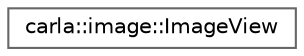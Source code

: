 digraph "类继承关系图"
{
 // INTERACTIVE_SVG=YES
 // LATEX_PDF_SIZE
  bgcolor="transparent";
  edge [fontname=Helvetica,fontsize=10,labelfontname=Helvetica,labelfontsize=10];
  node [fontname=Helvetica,fontsize=10,shape=box,height=0.2,width=0.4];
  rankdir="LR";
  Node0 [id="Node000000",label="carla::image::ImageView",height=0.2,width=0.4,color="grey40", fillcolor="white", style="filled",URL="$d3/dcd/classcarla_1_1image_1_1ImageView.html",tooltip=" "];
}
